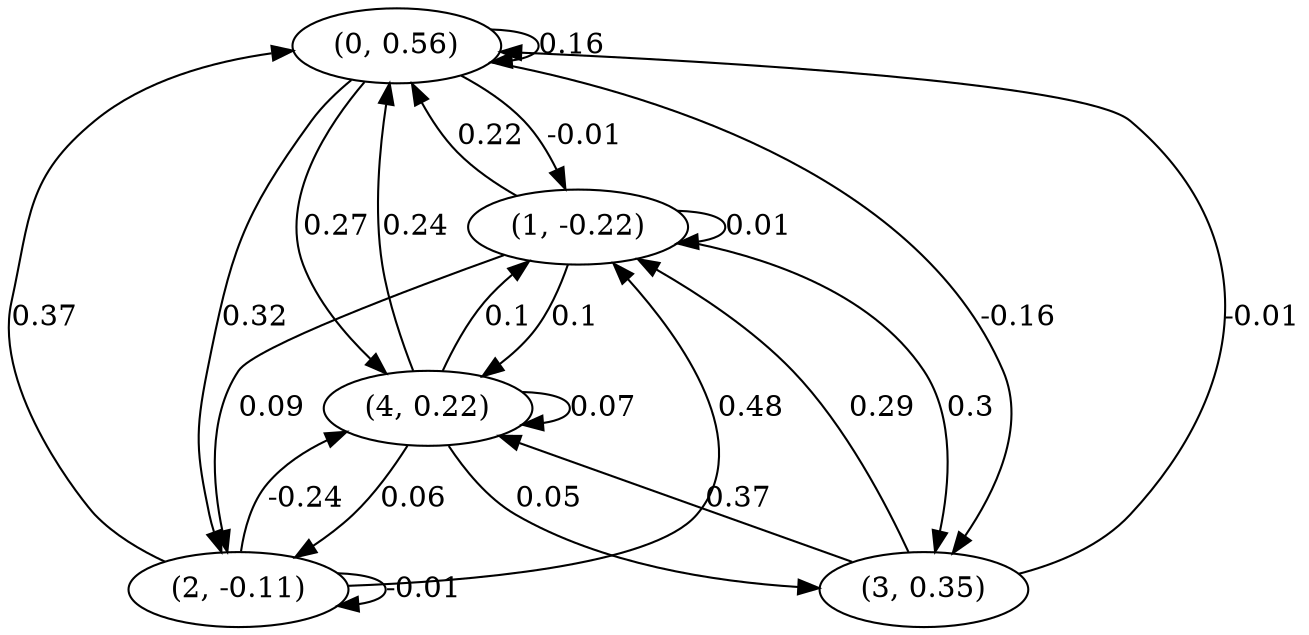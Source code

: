 digraph {
    0 [ label = "(0, 0.56)" ]
    1 [ label = "(1, -0.22)" ]
    2 [ label = "(2, -0.11)" ]
    3 [ label = "(3, 0.35)" ]
    4 [ label = "(4, 0.22)" ]
    0 -> 0 [ label = "0.16" ]
    1 -> 1 [ label = "0.01" ]
    2 -> 2 [ label = "-0.01" ]
    4 -> 4 [ label = "0.07" ]
    1 -> 0 [ label = "0.22" ]
    2 -> 0 [ label = "0.37" ]
    3 -> 0 [ label = "-0.01" ]
    4 -> 0 [ label = "0.24" ]
    0 -> 1 [ label = "-0.01" ]
    2 -> 1 [ label = "0.48" ]
    3 -> 1 [ label = "0.29" ]
    4 -> 1 [ label = "0.1" ]
    0 -> 2 [ label = "0.32" ]
    1 -> 2 [ label = "0.09" ]
    4 -> 2 [ label = "0.06" ]
    0 -> 3 [ label = "-0.16" ]
    1 -> 3 [ label = "0.3" ]
    4 -> 3 [ label = "0.05" ]
    0 -> 4 [ label = "0.27" ]
    1 -> 4 [ label = "0.1" ]
    2 -> 4 [ label = "-0.24" ]
    3 -> 4 [ label = "0.37" ]
}

